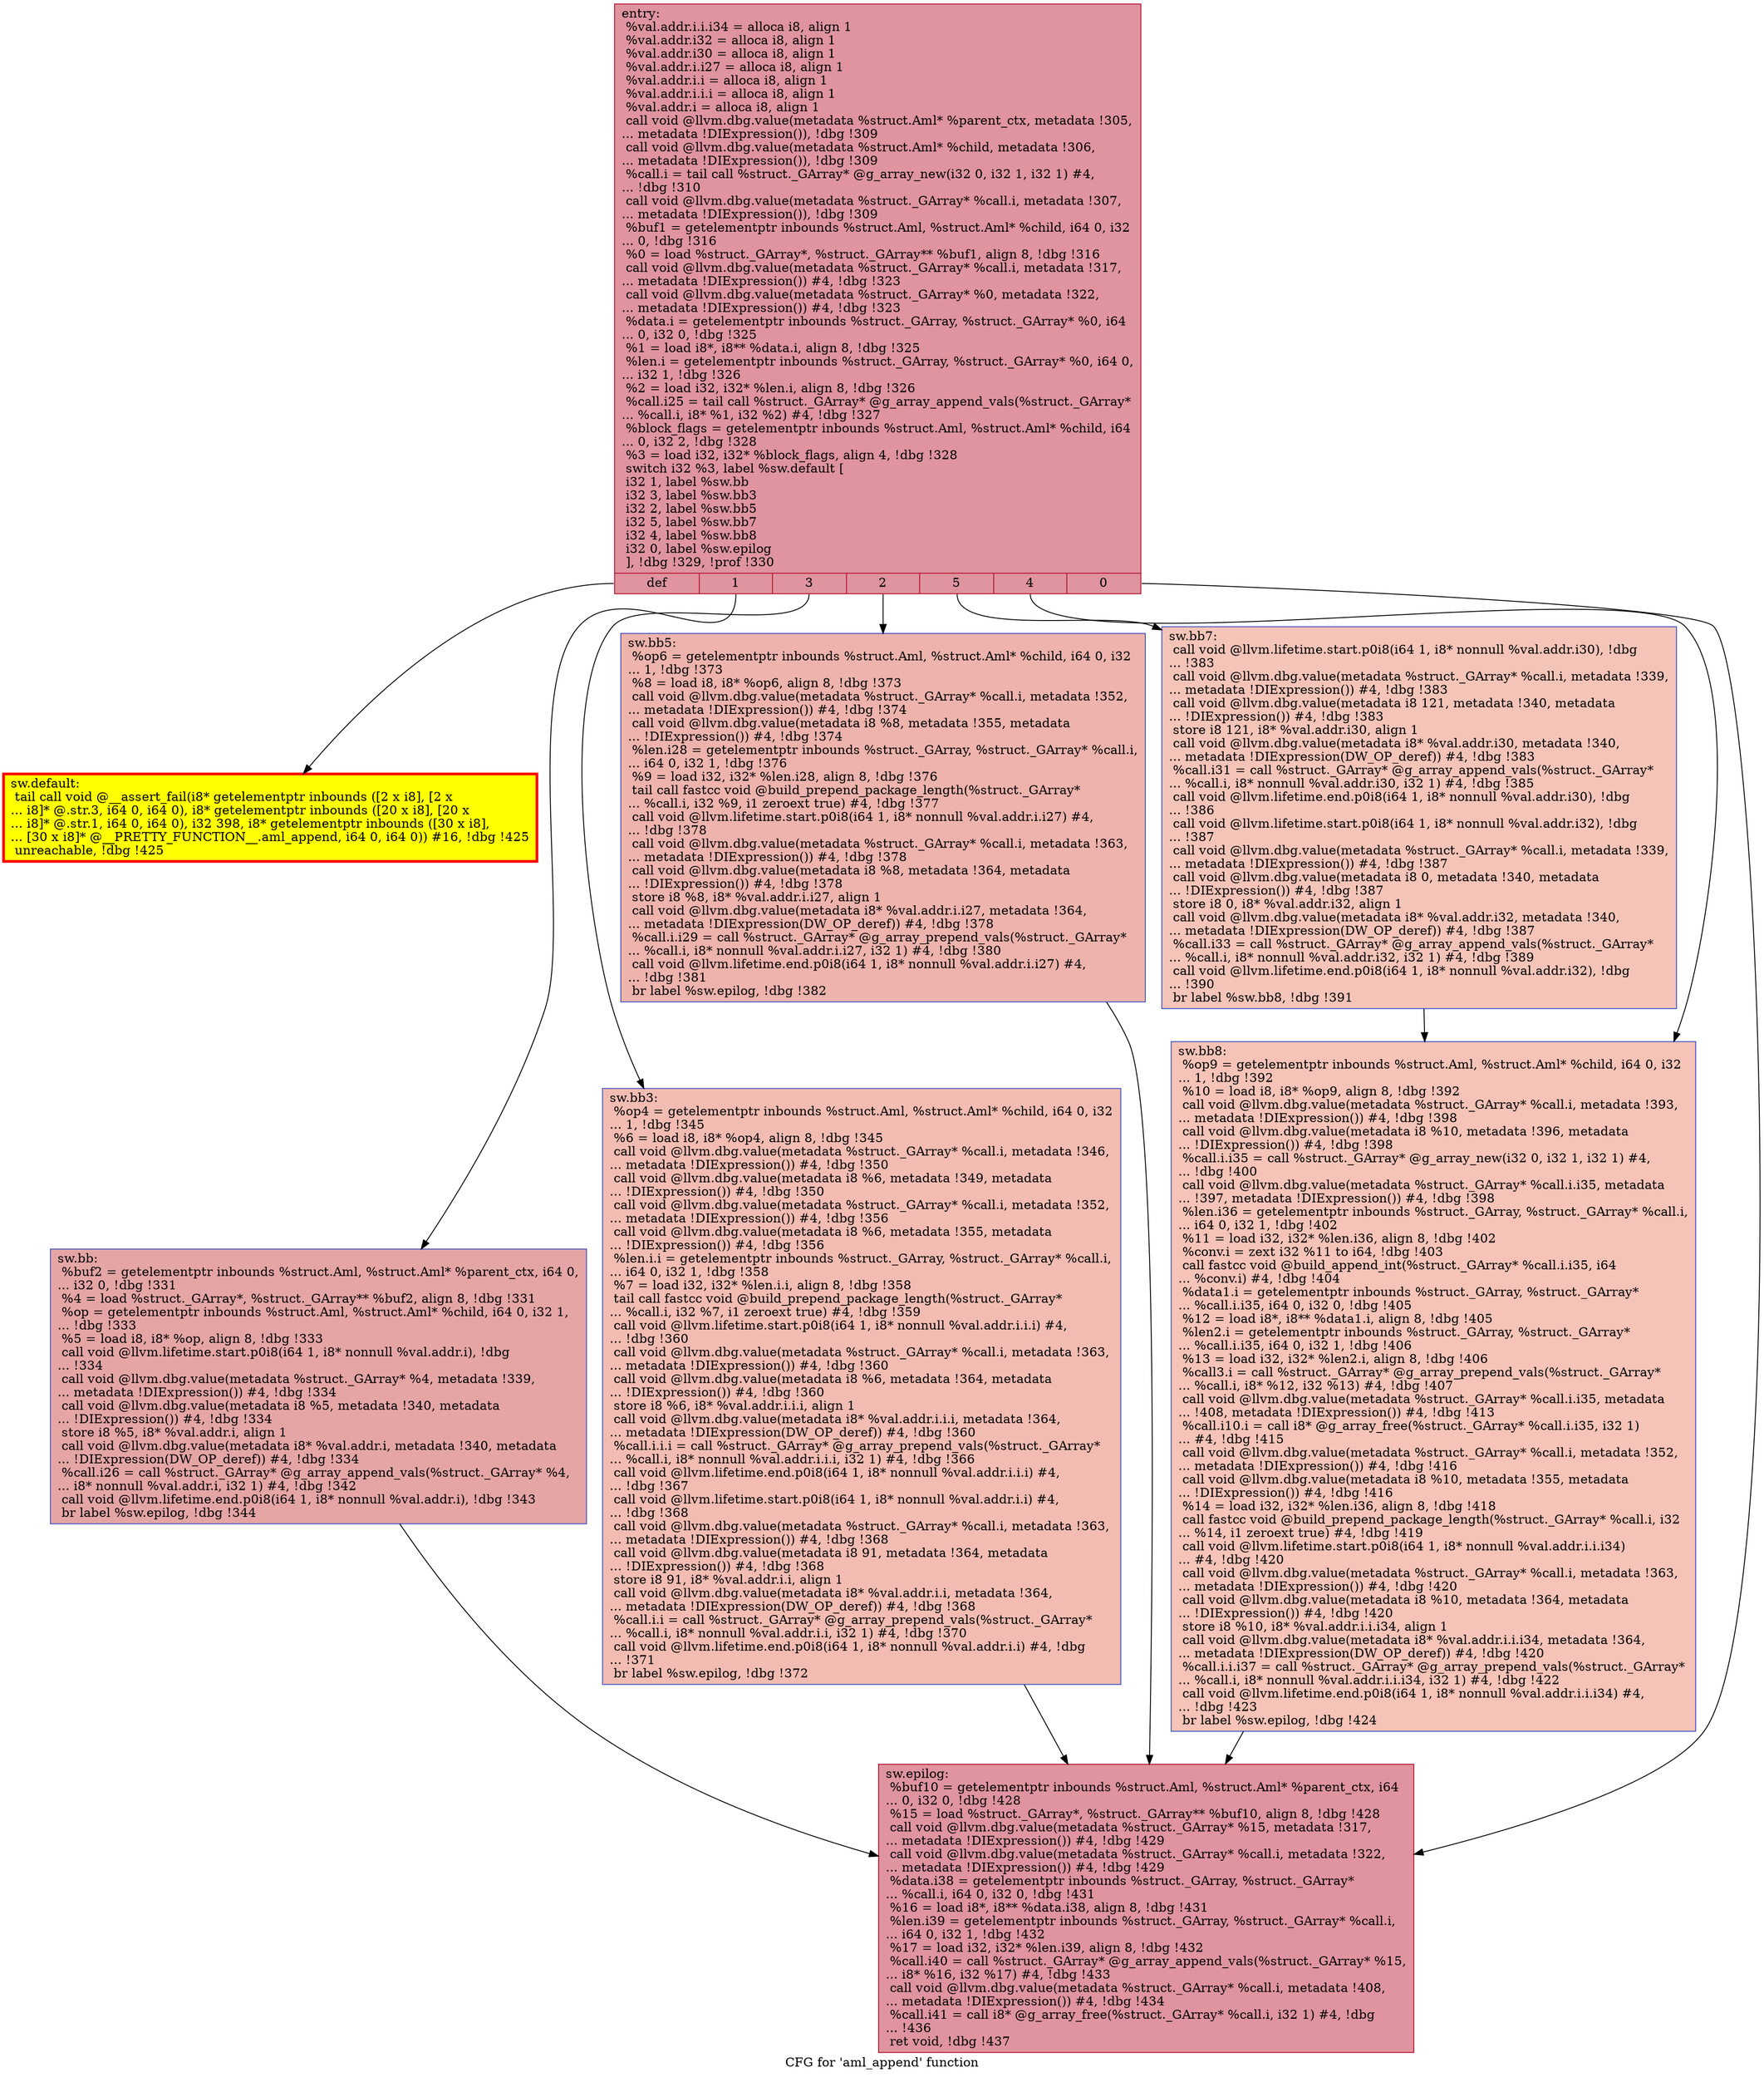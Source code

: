 digraph "CFG for 'aml_append' function" {
	label="CFG for 'aml_append' function";

	Node0x559ed8d71f80 [shape=record,color="#b70d28ff", style=filled, fillcolor="#b70d2870",label="{entry:\l  %val.addr.i.i.i34 = alloca i8, align 1\l  %val.addr.i32 = alloca i8, align 1\l  %val.addr.i30 = alloca i8, align 1\l  %val.addr.i.i27 = alloca i8, align 1\l  %val.addr.i.i = alloca i8, align 1\l  %val.addr.i.i.i = alloca i8, align 1\l  %val.addr.i = alloca i8, align 1\l  call void @llvm.dbg.value(metadata %struct.Aml* %parent_ctx, metadata !305,\l... metadata !DIExpression()), !dbg !309\l  call void @llvm.dbg.value(metadata %struct.Aml* %child, metadata !306,\l... metadata !DIExpression()), !dbg !309\l  %call.i = tail call %struct._GArray* @g_array_new(i32 0, i32 1, i32 1) #4,\l... !dbg !310\l  call void @llvm.dbg.value(metadata %struct._GArray* %call.i, metadata !307,\l... metadata !DIExpression()), !dbg !309\l  %buf1 = getelementptr inbounds %struct.Aml, %struct.Aml* %child, i64 0, i32\l... 0, !dbg !316\l  %0 = load %struct._GArray*, %struct._GArray** %buf1, align 8, !dbg !316\l  call void @llvm.dbg.value(metadata %struct._GArray* %call.i, metadata !317,\l... metadata !DIExpression()) #4, !dbg !323\l  call void @llvm.dbg.value(metadata %struct._GArray* %0, metadata !322,\l... metadata !DIExpression()) #4, !dbg !323\l  %data.i = getelementptr inbounds %struct._GArray, %struct._GArray* %0, i64\l... 0, i32 0, !dbg !325\l  %1 = load i8*, i8** %data.i, align 8, !dbg !325\l  %len.i = getelementptr inbounds %struct._GArray, %struct._GArray* %0, i64 0,\l... i32 1, !dbg !326\l  %2 = load i32, i32* %len.i, align 8, !dbg !326\l  %call.i25 = tail call %struct._GArray* @g_array_append_vals(%struct._GArray*\l... %call.i, i8* %1, i32 %2) #4, !dbg !327\l  %block_flags = getelementptr inbounds %struct.Aml, %struct.Aml* %child, i64\l... 0, i32 2, !dbg !328\l  %3 = load i32, i32* %block_flags, align 4, !dbg !328\l  switch i32 %3, label %sw.default [\l    i32 1, label %sw.bb\l    i32 3, label %sw.bb3\l    i32 2, label %sw.bb5\l    i32 5, label %sw.bb7\l    i32 4, label %sw.bb8\l    i32 0, label %sw.epilog\l  ], !dbg !329, !prof !330\l|{<s0>def|<s1>1|<s2>3|<s3>2|<s4>5|<s5>4|<s6>0}}"];
	Node0x559ed8d71f80:s0 -> Node0x559ed885f070;
	Node0x559ed8d71f80:s1 -> Node0x559ed8d75360;
	Node0x559ed8d71f80:s2 -> Node0x559ed8d758e0;
	Node0x559ed8d71f80:s3 -> Node0x559ed8957460;
	Node0x559ed8d71f80:s4 -> Node0x559ed8957350;
	Node0x559ed8d71f80:s5 -> Node0x559ed8d76a50;
	Node0x559ed8d71f80:s6 -> Node0x559ed8956590;
	Node0x559ed8d75360 [shape=record,color="#3d50c3ff", style=filled, fillcolor="#c5333470",label="{sw.bb:                                            \l  %buf2 = getelementptr inbounds %struct.Aml, %struct.Aml* %parent_ctx, i64 0,\l... i32 0, !dbg !331\l  %4 = load %struct._GArray*, %struct._GArray** %buf2, align 8, !dbg !331\l  %op = getelementptr inbounds %struct.Aml, %struct.Aml* %child, i64 0, i32 1,\l... !dbg !333\l  %5 = load i8, i8* %op, align 8, !dbg !333\l  call void @llvm.lifetime.start.p0i8(i64 1, i8* nonnull %val.addr.i), !dbg\l... !334\l  call void @llvm.dbg.value(metadata %struct._GArray* %4, metadata !339,\l... metadata !DIExpression()) #4, !dbg !334\l  call void @llvm.dbg.value(metadata i8 %5, metadata !340, metadata\l... !DIExpression()) #4, !dbg !334\l  store i8 %5, i8* %val.addr.i, align 1\l  call void @llvm.dbg.value(metadata i8* %val.addr.i, metadata !340, metadata\l... !DIExpression(DW_OP_deref)) #4, !dbg !334\l  %call.i26 = call %struct._GArray* @g_array_append_vals(%struct._GArray* %4,\l... i8* nonnull %val.addr.i, i32 1) #4, !dbg !342\l  call void @llvm.lifetime.end.p0i8(i64 1, i8* nonnull %val.addr.i), !dbg !343\l  br label %sw.epilog, !dbg !344\l}"];
	Node0x559ed8d75360 -> Node0x559ed8956590;
	Node0x559ed8d758e0 [shape=record,color="#3d50c3ff", style=filled, fillcolor="#e1675170",label="{sw.bb3:                                           \l  %op4 = getelementptr inbounds %struct.Aml, %struct.Aml* %child, i64 0, i32\l... 1, !dbg !345\l  %6 = load i8, i8* %op4, align 8, !dbg !345\l  call void @llvm.dbg.value(metadata %struct._GArray* %call.i, metadata !346,\l... metadata !DIExpression()) #4, !dbg !350\l  call void @llvm.dbg.value(metadata i8 %6, metadata !349, metadata\l... !DIExpression()) #4, !dbg !350\l  call void @llvm.dbg.value(metadata %struct._GArray* %call.i, metadata !352,\l... metadata !DIExpression()) #4, !dbg !356\l  call void @llvm.dbg.value(metadata i8 %6, metadata !355, metadata\l... !DIExpression()) #4, !dbg !356\l  %len.i.i = getelementptr inbounds %struct._GArray, %struct._GArray* %call.i,\l... i64 0, i32 1, !dbg !358\l  %7 = load i32, i32* %len.i.i, align 8, !dbg !358\l  tail call fastcc void @build_prepend_package_length(%struct._GArray*\l... %call.i, i32 %7, i1 zeroext true) #4, !dbg !359\l  call void @llvm.lifetime.start.p0i8(i64 1, i8* nonnull %val.addr.i.i.i) #4,\l... !dbg !360\l  call void @llvm.dbg.value(metadata %struct._GArray* %call.i, metadata !363,\l... metadata !DIExpression()) #4, !dbg !360\l  call void @llvm.dbg.value(metadata i8 %6, metadata !364, metadata\l... !DIExpression()) #4, !dbg !360\l  store i8 %6, i8* %val.addr.i.i.i, align 1\l  call void @llvm.dbg.value(metadata i8* %val.addr.i.i.i, metadata !364,\l... metadata !DIExpression(DW_OP_deref)) #4, !dbg !360\l  %call.i.i.i = call %struct._GArray* @g_array_prepend_vals(%struct._GArray*\l... %call.i, i8* nonnull %val.addr.i.i.i, i32 1) #4, !dbg !366\l  call void @llvm.lifetime.end.p0i8(i64 1, i8* nonnull %val.addr.i.i.i) #4,\l... !dbg !367\l  call void @llvm.lifetime.start.p0i8(i64 1, i8* nonnull %val.addr.i.i) #4,\l... !dbg !368\l  call void @llvm.dbg.value(metadata %struct._GArray* %call.i, metadata !363,\l... metadata !DIExpression()) #4, !dbg !368\l  call void @llvm.dbg.value(metadata i8 91, metadata !364, metadata\l... !DIExpression()) #4, !dbg !368\l  store i8 91, i8* %val.addr.i.i, align 1\l  call void @llvm.dbg.value(metadata i8* %val.addr.i.i, metadata !364,\l... metadata !DIExpression(DW_OP_deref)) #4, !dbg !368\l  %call.i.i = call %struct._GArray* @g_array_prepend_vals(%struct._GArray*\l... %call.i, i8* nonnull %val.addr.i.i, i32 1) #4, !dbg !370\l  call void @llvm.lifetime.end.p0i8(i64 1, i8* nonnull %val.addr.i.i) #4, !dbg\l... !371\l  br label %sw.epilog, !dbg !372\l}"];
	Node0x559ed8d758e0 -> Node0x559ed8956590;
	Node0x559ed8957460 [shape=record,color="#3d50c3ff", style=filled, fillcolor="#d6524470",label="{sw.bb5:                                           \l  %op6 = getelementptr inbounds %struct.Aml, %struct.Aml* %child, i64 0, i32\l... 1, !dbg !373\l  %8 = load i8, i8* %op6, align 8, !dbg !373\l  call void @llvm.dbg.value(metadata %struct._GArray* %call.i, metadata !352,\l... metadata !DIExpression()) #4, !dbg !374\l  call void @llvm.dbg.value(metadata i8 %8, metadata !355, metadata\l... !DIExpression()) #4, !dbg !374\l  %len.i28 = getelementptr inbounds %struct._GArray, %struct._GArray* %call.i,\l... i64 0, i32 1, !dbg !376\l  %9 = load i32, i32* %len.i28, align 8, !dbg !376\l  tail call fastcc void @build_prepend_package_length(%struct._GArray*\l... %call.i, i32 %9, i1 zeroext true) #4, !dbg !377\l  call void @llvm.lifetime.start.p0i8(i64 1, i8* nonnull %val.addr.i.i27) #4,\l... !dbg !378\l  call void @llvm.dbg.value(metadata %struct._GArray* %call.i, metadata !363,\l... metadata !DIExpression()) #4, !dbg !378\l  call void @llvm.dbg.value(metadata i8 %8, metadata !364, metadata\l... !DIExpression()) #4, !dbg !378\l  store i8 %8, i8* %val.addr.i.i27, align 1\l  call void @llvm.dbg.value(metadata i8* %val.addr.i.i27, metadata !364,\l... metadata !DIExpression(DW_OP_deref)) #4, !dbg !378\l  %call.i.i29 = call %struct._GArray* @g_array_prepend_vals(%struct._GArray*\l... %call.i, i8* nonnull %val.addr.i.i27, i32 1) #4, !dbg !380\l  call void @llvm.lifetime.end.p0i8(i64 1, i8* nonnull %val.addr.i.i27) #4,\l... !dbg !381\l  br label %sw.epilog, !dbg !382\l}"];
	Node0x559ed8957460 -> Node0x559ed8956590;
	Node0x559ed8957350 [shape=record,color="#3d50c3ff", style=filled, fillcolor="#e97a5f70",label="{sw.bb7:                                           \l  call void @llvm.lifetime.start.p0i8(i64 1, i8* nonnull %val.addr.i30), !dbg\l... !383\l  call void @llvm.dbg.value(metadata %struct._GArray* %call.i, metadata !339,\l... metadata !DIExpression()) #4, !dbg !383\l  call void @llvm.dbg.value(metadata i8 121, metadata !340, metadata\l... !DIExpression()) #4, !dbg !383\l  store i8 121, i8* %val.addr.i30, align 1\l  call void @llvm.dbg.value(metadata i8* %val.addr.i30, metadata !340,\l... metadata !DIExpression(DW_OP_deref)) #4, !dbg !383\l  %call.i31 = call %struct._GArray* @g_array_append_vals(%struct._GArray*\l... %call.i, i8* nonnull %val.addr.i30, i32 1) #4, !dbg !385\l  call void @llvm.lifetime.end.p0i8(i64 1, i8* nonnull %val.addr.i30), !dbg\l... !386\l  call void @llvm.lifetime.start.p0i8(i64 1, i8* nonnull %val.addr.i32), !dbg\l... !387\l  call void @llvm.dbg.value(metadata %struct._GArray* %call.i, metadata !339,\l... metadata !DIExpression()) #4, !dbg !387\l  call void @llvm.dbg.value(metadata i8 0, metadata !340, metadata\l... !DIExpression()) #4, !dbg !387\l  store i8 0, i8* %val.addr.i32, align 1\l  call void @llvm.dbg.value(metadata i8* %val.addr.i32, metadata !340,\l... metadata !DIExpression(DW_OP_deref)) #4, !dbg !387\l  %call.i33 = call %struct._GArray* @g_array_append_vals(%struct._GArray*\l... %call.i, i8* nonnull %val.addr.i32, i32 1) #4, !dbg !389\l  call void @llvm.lifetime.end.p0i8(i64 1, i8* nonnull %val.addr.i32), !dbg\l... !390\l  br label %sw.bb8, !dbg !391\l}"];
	Node0x559ed8957350 -> Node0x559ed8d76a50;
	Node0x559ed8d76a50 [shape=record,color="#3d50c3ff", style=filled, fillcolor="#e8765c70",label="{sw.bb8:                                           \l  %op9 = getelementptr inbounds %struct.Aml, %struct.Aml* %child, i64 0, i32\l... 1, !dbg !392\l  %10 = load i8, i8* %op9, align 8, !dbg !392\l  call void @llvm.dbg.value(metadata %struct._GArray* %call.i, metadata !393,\l... metadata !DIExpression()) #4, !dbg !398\l  call void @llvm.dbg.value(metadata i8 %10, metadata !396, metadata\l... !DIExpression()) #4, !dbg !398\l  %call.i.i35 = call %struct._GArray* @g_array_new(i32 0, i32 1, i32 1) #4,\l... !dbg !400\l  call void @llvm.dbg.value(metadata %struct._GArray* %call.i.i35, metadata\l... !397, metadata !DIExpression()) #4, !dbg !398\l  %len.i36 = getelementptr inbounds %struct._GArray, %struct._GArray* %call.i,\l... i64 0, i32 1, !dbg !402\l  %11 = load i32, i32* %len.i36, align 8, !dbg !402\l  %conv.i = zext i32 %11 to i64, !dbg !403\l  call fastcc void @build_append_int(%struct._GArray* %call.i.i35, i64\l... %conv.i) #4, !dbg !404\l  %data1.i = getelementptr inbounds %struct._GArray, %struct._GArray*\l... %call.i.i35, i64 0, i32 0, !dbg !405\l  %12 = load i8*, i8** %data1.i, align 8, !dbg !405\l  %len2.i = getelementptr inbounds %struct._GArray, %struct._GArray*\l... %call.i.i35, i64 0, i32 1, !dbg !406\l  %13 = load i32, i32* %len2.i, align 8, !dbg !406\l  %call3.i = call %struct._GArray* @g_array_prepend_vals(%struct._GArray*\l... %call.i, i8* %12, i32 %13) #4, !dbg !407\l  call void @llvm.dbg.value(metadata %struct._GArray* %call.i.i35, metadata\l... !408, metadata !DIExpression()) #4, !dbg !413\l  %call.i10.i = call i8* @g_array_free(%struct._GArray* %call.i.i35, i32 1)\l... #4, !dbg !415\l  call void @llvm.dbg.value(metadata %struct._GArray* %call.i, metadata !352,\l... metadata !DIExpression()) #4, !dbg !416\l  call void @llvm.dbg.value(metadata i8 %10, metadata !355, metadata\l... !DIExpression()) #4, !dbg !416\l  %14 = load i32, i32* %len.i36, align 8, !dbg !418\l  call fastcc void @build_prepend_package_length(%struct._GArray* %call.i, i32\l... %14, i1 zeroext true) #4, !dbg !419\l  call void @llvm.lifetime.start.p0i8(i64 1, i8* nonnull %val.addr.i.i.i34)\l... #4, !dbg !420\l  call void @llvm.dbg.value(metadata %struct._GArray* %call.i, metadata !363,\l... metadata !DIExpression()) #4, !dbg !420\l  call void @llvm.dbg.value(metadata i8 %10, metadata !364, metadata\l... !DIExpression()) #4, !dbg !420\l  store i8 %10, i8* %val.addr.i.i.i34, align 1\l  call void @llvm.dbg.value(metadata i8* %val.addr.i.i.i34, metadata !364,\l... metadata !DIExpression(DW_OP_deref)) #4, !dbg !420\l  %call.i.i.i37 = call %struct._GArray* @g_array_prepend_vals(%struct._GArray*\l... %call.i, i8* nonnull %val.addr.i.i.i34, i32 1) #4, !dbg !422\l  call void @llvm.lifetime.end.p0i8(i64 1, i8* nonnull %val.addr.i.i.i34) #4,\l... !dbg !423\l  br label %sw.epilog, !dbg !424\l}"];
	Node0x559ed8d76a50 -> Node0x559ed8956590;
	Node0x559ed885f070 [shape=record,penwidth=3.0, style="filled", color="red", fillcolor="yellow",label="{sw.default:                                       \l  tail call void @__assert_fail(i8* getelementptr inbounds ([2 x i8], [2 x\l... i8]* @.str.3, i64 0, i64 0), i8* getelementptr inbounds ([20 x i8], [20 x\l... i8]* @.str.1, i64 0, i64 0), i32 398, i8* getelementptr inbounds ([30 x i8],\l... [30 x i8]* @__PRETTY_FUNCTION__.aml_append, i64 0, i64 0)) #16, !dbg !425\l  unreachable, !dbg !425\l}"];
	Node0x559ed8956590 [shape=record,color="#b70d28ff", style=filled, fillcolor="#b70d2870",label="{sw.epilog:                                        \l  %buf10 = getelementptr inbounds %struct.Aml, %struct.Aml* %parent_ctx, i64\l... 0, i32 0, !dbg !428\l  %15 = load %struct._GArray*, %struct._GArray** %buf10, align 8, !dbg !428\l  call void @llvm.dbg.value(metadata %struct._GArray* %15, metadata !317,\l... metadata !DIExpression()) #4, !dbg !429\l  call void @llvm.dbg.value(metadata %struct._GArray* %call.i, metadata !322,\l... metadata !DIExpression()) #4, !dbg !429\l  %data.i38 = getelementptr inbounds %struct._GArray, %struct._GArray*\l... %call.i, i64 0, i32 0, !dbg !431\l  %16 = load i8*, i8** %data.i38, align 8, !dbg !431\l  %len.i39 = getelementptr inbounds %struct._GArray, %struct._GArray* %call.i,\l... i64 0, i32 1, !dbg !432\l  %17 = load i32, i32* %len.i39, align 8, !dbg !432\l  %call.i40 = call %struct._GArray* @g_array_append_vals(%struct._GArray* %15,\l... i8* %16, i32 %17) #4, !dbg !433\l  call void @llvm.dbg.value(metadata %struct._GArray* %call.i, metadata !408,\l... metadata !DIExpression()) #4, !dbg !434\l  %call.i41 = call i8* @g_array_free(%struct._GArray* %call.i, i32 1) #4, !dbg\l... !436\l  ret void, !dbg !437\l}"];
}
